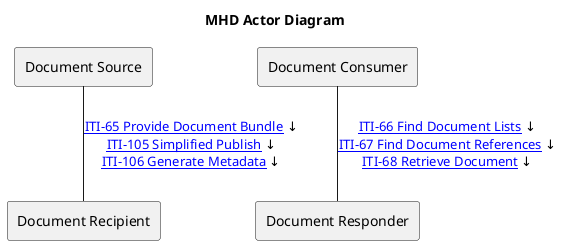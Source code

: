 @startuml
title MHD Actor Diagram
agent "Document Source" as DocumentSource [[1331_actors_and_transactions.html#133111-document-source]]
agent "Document Consumer" as DocumentConsumer [[1331_actors_and_transactions.html#133112-document-consumer]]
agent "Document Responder" as DocumentResponder [[1331_actors_and_transactions.html#133113-document-recipient]]
agent "Document Recipient" as DocumentRecipient [[1331_actors_and_transactions.html#133114-document-responder]]
DocumentConsumer -- DocumentResponder : "[[ITI-66.html ITI-66 Find Document Lists]] ↓\n[[ITI-67.html ITI-67 Find Document References]] ↓\n[[ITI-68.html ITI-68 Retrieve Document]] ↓"
DocumentSource -- DocumentRecipient : "[[ITI-65.html ITI-65 Provide Document Bundle]] ↓\n[[ITI-105.html ITI-105 Simplified Publish]] ↓\n[[ITI-106.html ITI-106 Generate Metadata]] ↓"
@enduml
